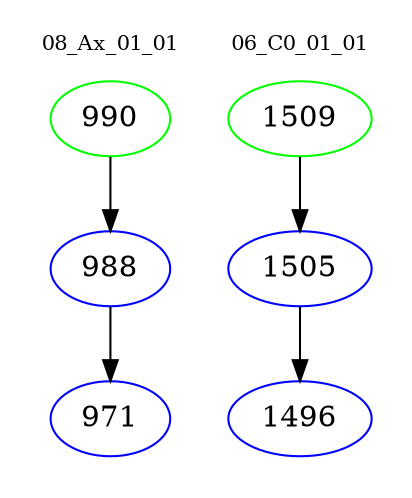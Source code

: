 digraph{
subgraph cluster_0 {
color = white
label = "08_Ax_01_01";
fontsize=10;
T0_990 [label="990", color="green"]
T0_990 -> T0_988 [color="black"]
T0_988 [label="988", color="blue"]
T0_988 -> T0_971 [color="black"]
T0_971 [label="971", color="blue"]
}
subgraph cluster_1 {
color = white
label = "06_C0_01_01";
fontsize=10;
T1_1509 [label="1509", color="green"]
T1_1509 -> T1_1505 [color="black"]
T1_1505 [label="1505", color="blue"]
T1_1505 -> T1_1496 [color="black"]
T1_1496 [label="1496", color="blue"]
}
}
